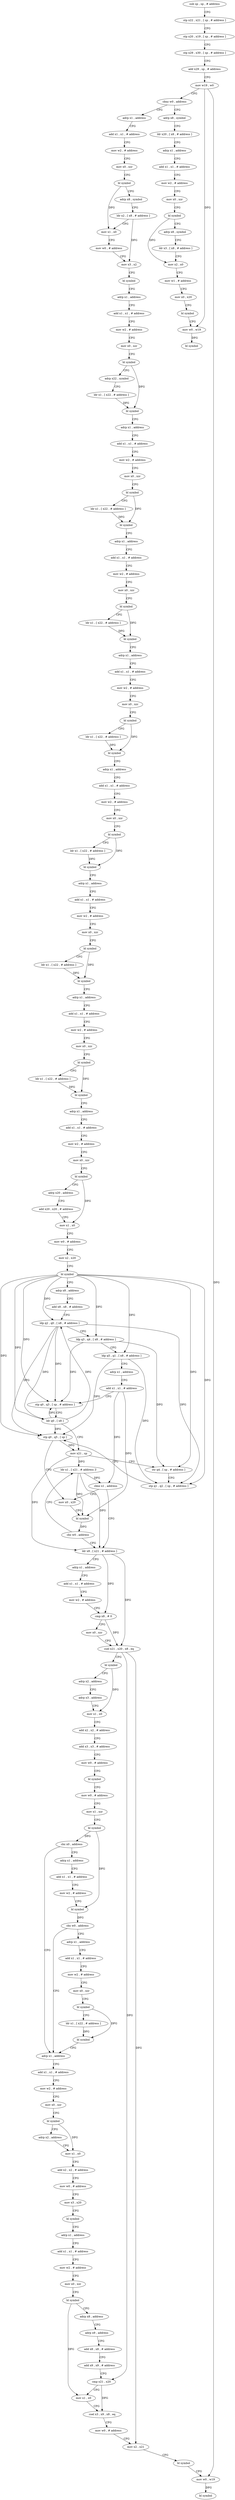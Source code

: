 digraph "func" {
"4199916" [label = "sub sp , sp , # address" ]
"4199920" [label = "stp x22 , x21 , [ sp , # address ]" ]
"4199924" [label = "stp x20 , x19 , [ sp , # address ]" ]
"4199928" [label = "stp x29 , x30 , [ sp , # address ]" ]
"4199932" [label = "add x29 , sp , # address" ]
"4199936" [label = "mov w19 , w0" ]
"4199940" [label = "cbnz w0 , address" ]
"4200540" [label = "adrp x8 , symbol" ]
"4199944" [label = "adrp x1 , address" ]
"4200544" [label = "ldr x20 , [ x8 , # address ]" ]
"4200548" [label = "adrp x1 , address" ]
"4200552" [label = "add x1 , x1 , # address" ]
"4200556" [label = "mov w2 , # address" ]
"4200560" [label = "mov x0 , xzr" ]
"4200564" [label = "bl symbol" ]
"4200568" [label = "adrp x8 , symbol" ]
"4200572" [label = "ldr x3 , [ x8 , # address ]" ]
"4200576" [label = "mov x2 , x0" ]
"4200580" [label = "mov w1 , # address" ]
"4200584" [label = "mov x0 , x20" ]
"4200588" [label = "bl symbol" ]
"4200592" [label = "mov w0 , w19" ]
"4200596" [label = "bl symbol" ]
"4199948" [label = "add x1 , x1 , # address" ]
"4199952" [label = "mov w2 , # address" ]
"4199956" [label = "mov x0 , xzr" ]
"4199960" [label = "bl symbol" ]
"4199964" [label = "adrp x8 , symbol" ]
"4199968" [label = "ldr x2 , [ x8 , # address ]" ]
"4199972" [label = "mov x1 , x0" ]
"4199976" [label = "mov w0 , # address" ]
"4199980" [label = "mov x3 , x2" ]
"4199984" [label = "bl symbol" ]
"4199988" [label = "adrp x1 , address" ]
"4199992" [label = "add x1 , x1 , # address" ]
"4199996" [label = "mov w2 , # address" ]
"4200000" [label = "mov x0 , xzr" ]
"4200004" [label = "bl symbol" ]
"4200008" [label = "adrp x22 , symbol" ]
"4200012" [label = "ldr x1 , [ x22 , # address ]" ]
"4200016" [label = "bl symbol" ]
"4200020" [label = "adrp x1 , address" ]
"4200024" [label = "add x1 , x1 , # address" ]
"4200028" [label = "mov w2 , # address" ]
"4200032" [label = "mov x0 , xzr" ]
"4200036" [label = "bl symbol" ]
"4200040" [label = "ldr x1 , [ x22 , # address ]" ]
"4200044" [label = "bl symbol" ]
"4200048" [label = "adrp x1 , address" ]
"4200052" [label = "add x1 , x1 , # address" ]
"4200056" [label = "mov w2 , # address" ]
"4200060" [label = "mov x0 , xzr" ]
"4200064" [label = "bl symbol" ]
"4200068" [label = "ldr x1 , [ x22 , # address ]" ]
"4200072" [label = "bl symbol" ]
"4200076" [label = "adrp x1 , address" ]
"4200080" [label = "add x1 , x1 , # address" ]
"4200084" [label = "mov w2 , # address" ]
"4200088" [label = "mov x0 , xzr" ]
"4200092" [label = "bl symbol" ]
"4200096" [label = "ldr x1 , [ x22 , # address ]" ]
"4200100" [label = "bl symbol" ]
"4200104" [label = "adrp x1 , address" ]
"4200108" [label = "add x1 , x1 , # address" ]
"4200112" [label = "mov w2 , # address" ]
"4200116" [label = "mov x0 , xzr" ]
"4200120" [label = "bl symbol" ]
"4200124" [label = "ldr x1 , [ x22 , # address ]" ]
"4200128" [label = "bl symbol" ]
"4200132" [label = "adrp x1 , address" ]
"4200136" [label = "add x1 , x1 , # address" ]
"4200140" [label = "mov w2 , # address" ]
"4200144" [label = "mov x0 , xzr" ]
"4200148" [label = "bl symbol" ]
"4200152" [label = "ldr x1 , [ x22 , # address ]" ]
"4200156" [label = "bl symbol" ]
"4200160" [label = "adrp x1 , address" ]
"4200164" [label = "add x1 , x1 , # address" ]
"4200168" [label = "mov w2 , # address" ]
"4200172" [label = "mov x0 , xzr" ]
"4200176" [label = "bl symbol" ]
"4200180" [label = "ldr x1 , [ x22 , # address ]" ]
"4200184" [label = "bl symbol" ]
"4200188" [label = "adrp x1 , address" ]
"4200192" [label = "add x1 , x1 , # address" ]
"4200196" [label = "mov w2 , # address" ]
"4200200" [label = "mov x0 , xzr" ]
"4200204" [label = "bl symbol" ]
"4200208" [label = "adrp x20 , address" ]
"4200212" [label = "add x20 , x20 , # address" ]
"4200216" [label = "mov x1 , x0" ]
"4200220" [label = "mov w0 , # address" ]
"4200224" [label = "mov x2 , x20" ]
"4200228" [label = "bl symbol" ]
"4200232" [label = "adrp x8 , address" ]
"4200236" [label = "add x8 , x8 , # address" ]
"4200240" [label = "ldp q2 , q0 , [ x8 , # address ]" ]
"4200244" [label = "ldp q3 , q4 , [ x8 , # address ]" ]
"4200248" [label = "ldp q5 , q1 , [ x8 , # address ]" ]
"4200252" [label = "adrp x1 , address" ]
"4200256" [label = "add x1 , x1 , # address" ]
"4200260" [label = "stp q0 , q3 , [ sp , # address ]" ]
"4200264" [label = "ldr q0 , [ x8 ]" ]
"4200268" [label = "mov x21 , sp" ]
"4200272" [label = "str q4 , [ sp , # address ]" ]
"4200276" [label = "stp q1 , q2 , [ sp , # address ]" ]
"4200280" [label = "stp q0 , q5 , [ sp ]" ]
"4200284" [label = "mov x0 , x20" ]
"4200304" [label = "ldr x8 , [ x21 , # address ]" ]
"4200308" [label = "adrp x1 , address" ]
"4200312" [label = "add x1 , x1 , # address" ]
"4200316" [label = "mov w2 , # address" ]
"4200320" [label = "cmp x8 , # 0" ]
"4200324" [label = "mov x0 , xzr" ]
"4200328" [label = "csel x21 , x20 , x8 , eq" ]
"4200332" [label = "bl symbol" ]
"4200336" [label = "adrp x2 , address" ]
"4200340" [label = "adrp x3 , address" ]
"4200344" [label = "mov x1 , x0" ]
"4200348" [label = "add x2 , x2 , # address" ]
"4200352" [label = "add x3 , x3 , # address" ]
"4200356" [label = "mov w0 , # address" ]
"4200360" [label = "bl symbol" ]
"4200364" [label = "mov w0 , # address" ]
"4200368" [label = "mov x1 , xzr" ]
"4200372" [label = "bl symbol" ]
"4200376" [label = "cbz x0 , address" ]
"4200428" [label = "adrp x1 , address" ]
"4200380" [label = "adrp x1 , address" ]
"4200296" [label = "ldr x1 , [ x21 , # address ]!" ]
"4200300" [label = "cbnz x1 , address" ]
"4200432" [label = "add x1 , x1 , # address" ]
"4200436" [label = "mov w2 , # address" ]
"4200440" [label = "mov x0 , xzr" ]
"4200444" [label = "bl symbol" ]
"4200448" [label = "adrp x2 , address" ]
"4200452" [label = "mov x1 , x0" ]
"4200456" [label = "add x2 , x2 , # address" ]
"4200460" [label = "mov w0 , # address" ]
"4200464" [label = "mov x3 , x20" ]
"4200468" [label = "bl symbol" ]
"4200472" [label = "adrp x1 , address" ]
"4200476" [label = "add x1 , x1 , # address" ]
"4200480" [label = "mov w2 , # address" ]
"4200484" [label = "mov x0 , xzr" ]
"4200488" [label = "bl symbol" ]
"4200492" [label = "adrp x8 , address" ]
"4200496" [label = "adrp x9 , address" ]
"4200500" [label = "add x8 , x8 , # address" ]
"4200504" [label = "add x9 , x9 , # address" ]
"4200508" [label = "cmp x21 , x20" ]
"4200512" [label = "mov x1 , x0" ]
"4200516" [label = "csel x3 , x9 , x8 , eq" ]
"4200520" [label = "mov w0 , # address" ]
"4200524" [label = "mov x2 , x21" ]
"4200528" [label = "bl symbol" ]
"4200532" [label = "mov w0 , w19" ]
"4200536" [label = "bl symbol" ]
"4200384" [label = "add x1 , x1 , # address" ]
"4200388" [label = "mov w2 , # address" ]
"4200392" [label = "bl symbol" ]
"4200396" [label = "cbz w0 , address" ]
"4200400" [label = "adrp x1 , address" ]
"4200288" [label = "bl symbol" ]
"4200292" [label = "cbz w0 , address" ]
"4200404" [label = "add x1 , x1 , # address" ]
"4200408" [label = "mov w2 , # address" ]
"4200412" [label = "mov x0 , xzr" ]
"4200416" [label = "bl symbol" ]
"4200420" [label = "ldr x1 , [ x22 , # address ]" ]
"4200424" [label = "bl symbol" ]
"4199916" -> "4199920" [ label = "CFG" ]
"4199920" -> "4199924" [ label = "CFG" ]
"4199924" -> "4199928" [ label = "CFG" ]
"4199928" -> "4199932" [ label = "CFG" ]
"4199932" -> "4199936" [ label = "CFG" ]
"4199936" -> "4199940" [ label = "CFG" ]
"4199936" -> "4200592" [ label = "DFG" ]
"4199936" -> "4200532" [ label = "DFG" ]
"4199940" -> "4200540" [ label = "CFG" ]
"4199940" -> "4199944" [ label = "CFG" ]
"4200540" -> "4200544" [ label = "CFG" ]
"4199944" -> "4199948" [ label = "CFG" ]
"4200544" -> "4200548" [ label = "CFG" ]
"4200548" -> "4200552" [ label = "CFG" ]
"4200552" -> "4200556" [ label = "CFG" ]
"4200556" -> "4200560" [ label = "CFG" ]
"4200560" -> "4200564" [ label = "CFG" ]
"4200564" -> "4200568" [ label = "CFG" ]
"4200564" -> "4200576" [ label = "DFG" ]
"4200568" -> "4200572" [ label = "CFG" ]
"4200572" -> "4200576" [ label = "CFG" ]
"4200576" -> "4200580" [ label = "CFG" ]
"4200580" -> "4200584" [ label = "CFG" ]
"4200584" -> "4200588" [ label = "CFG" ]
"4200588" -> "4200592" [ label = "CFG" ]
"4200592" -> "4200596" [ label = "DFG" ]
"4199948" -> "4199952" [ label = "CFG" ]
"4199952" -> "4199956" [ label = "CFG" ]
"4199956" -> "4199960" [ label = "CFG" ]
"4199960" -> "4199964" [ label = "CFG" ]
"4199960" -> "4199972" [ label = "DFG" ]
"4199964" -> "4199968" [ label = "CFG" ]
"4199968" -> "4199972" [ label = "CFG" ]
"4199968" -> "4199980" [ label = "DFG" ]
"4199972" -> "4199976" [ label = "CFG" ]
"4199976" -> "4199980" [ label = "CFG" ]
"4199980" -> "4199984" [ label = "CFG" ]
"4199984" -> "4199988" [ label = "CFG" ]
"4199988" -> "4199992" [ label = "CFG" ]
"4199992" -> "4199996" [ label = "CFG" ]
"4199996" -> "4200000" [ label = "CFG" ]
"4200000" -> "4200004" [ label = "CFG" ]
"4200004" -> "4200008" [ label = "CFG" ]
"4200004" -> "4200016" [ label = "DFG" ]
"4200008" -> "4200012" [ label = "CFG" ]
"4200012" -> "4200016" [ label = "DFG" ]
"4200016" -> "4200020" [ label = "CFG" ]
"4200020" -> "4200024" [ label = "CFG" ]
"4200024" -> "4200028" [ label = "CFG" ]
"4200028" -> "4200032" [ label = "CFG" ]
"4200032" -> "4200036" [ label = "CFG" ]
"4200036" -> "4200040" [ label = "CFG" ]
"4200036" -> "4200044" [ label = "DFG" ]
"4200040" -> "4200044" [ label = "DFG" ]
"4200044" -> "4200048" [ label = "CFG" ]
"4200048" -> "4200052" [ label = "CFG" ]
"4200052" -> "4200056" [ label = "CFG" ]
"4200056" -> "4200060" [ label = "CFG" ]
"4200060" -> "4200064" [ label = "CFG" ]
"4200064" -> "4200068" [ label = "CFG" ]
"4200064" -> "4200072" [ label = "DFG" ]
"4200068" -> "4200072" [ label = "DFG" ]
"4200072" -> "4200076" [ label = "CFG" ]
"4200076" -> "4200080" [ label = "CFG" ]
"4200080" -> "4200084" [ label = "CFG" ]
"4200084" -> "4200088" [ label = "CFG" ]
"4200088" -> "4200092" [ label = "CFG" ]
"4200092" -> "4200096" [ label = "CFG" ]
"4200092" -> "4200100" [ label = "DFG" ]
"4200096" -> "4200100" [ label = "DFG" ]
"4200100" -> "4200104" [ label = "CFG" ]
"4200104" -> "4200108" [ label = "CFG" ]
"4200108" -> "4200112" [ label = "CFG" ]
"4200112" -> "4200116" [ label = "CFG" ]
"4200116" -> "4200120" [ label = "CFG" ]
"4200120" -> "4200124" [ label = "CFG" ]
"4200120" -> "4200128" [ label = "DFG" ]
"4200124" -> "4200128" [ label = "DFG" ]
"4200128" -> "4200132" [ label = "CFG" ]
"4200132" -> "4200136" [ label = "CFG" ]
"4200136" -> "4200140" [ label = "CFG" ]
"4200140" -> "4200144" [ label = "CFG" ]
"4200144" -> "4200148" [ label = "CFG" ]
"4200148" -> "4200152" [ label = "CFG" ]
"4200148" -> "4200156" [ label = "DFG" ]
"4200152" -> "4200156" [ label = "DFG" ]
"4200156" -> "4200160" [ label = "CFG" ]
"4200160" -> "4200164" [ label = "CFG" ]
"4200164" -> "4200168" [ label = "CFG" ]
"4200168" -> "4200172" [ label = "CFG" ]
"4200172" -> "4200176" [ label = "CFG" ]
"4200176" -> "4200180" [ label = "CFG" ]
"4200176" -> "4200184" [ label = "DFG" ]
"4200180" -> "4200184" [ label = "DFG" ]
"4200184" -> "4200188" [ label = "CFG" ]
"4200188" -> "4200192" [ label = "CFG" ]
"4200192" -> "4200196" [ label = "CFG" ]
"4200196" -> "4200200" [ label = "CFG" ]
"4200200" -> "4200204" [ label = "CFG" ]
"4200204" -> "4200208" [ label = "CFG" ]
"4200204" -> "4200216" [ label = "DFG" ]
"4200208" -> "4200212" [ label = "CFG" ]
"4200212" -> "4200216" [ label = "CFG" ]
"4200216" -> "4200220" [ label = "CFG" ]
"4200220" -> "4200224" [ label = "CFG" ]
"4200224" -> "4200228" [ label = "CFG" ]
"4200228" -> "4200232" [ label = "CFG" ]
"4200228" -> "4200240" [ label = "DFG" ]
"4200228" -> "4200260" [ label = "DFG" ]
"4200228" -> "4200264" [ label = "DFG" ]
"4200228" -> "4200280" [ label = "DFG" ]
"4200228" -> "4200248" [ label = "DFG" ]
"4200228" -> "4200276" [ label = "DFG" ]
"4200228" -> "4200244" [ label = "DFG" ]
"4200228" -> "4200272" [ label = "DFG" ]
"4200232" -> "4200236" [ label = "CFG" ]
"4200236" -> "4200240" [ label = "CFG" ]
"4200240" -> "4200244" [ label = "CFG" ]
"4200240" -> "4200260" [ label = "DFG" ]
"4200240" -> "4200264" [ label = "DFG" ]
"4200240" -> "4200276" [ label = "DFG" ]
"4200240" -> "4200280" [ label = "DFG" ]
"4200244" -> "4200248" [ label = "CFG" ]
"4200244" -> "4200260" [ label = "DFG" ]
"4200244" -> "4200272" [ label = "DFG" ]
"4200248" -> "4200252" [ label = "CFG" ]
"4200248" -> "4200276" [ label = "DFG" ]
"4200248" -> "4200280" [ label = "DFG" ]
"4200252" -> "4200256" [ label = "CFG" ]
"4200256" -> "4200260" [ label = "CFG" ]
"4200256" -> "4200288" [ label = "DFG" ]
"4200256" -> "4200300" [ label = "DFG" ]
"4200260" -> "4200264" [ label = "CFG" ]
"4200264" -> "4200268" [ label = "CFG" ]
"4200264" -> "4200240" [ label = "DFG" ]
"4200264" -> "4200260" [ label = "DFG" ]
"4200264" -> "4200280" [ label = "DFG" ]
"4200268" -> "4200272" [ label = "CFG" ]
"4200268" -> "4200304" [ label = "DFG" ]
"4200268" -> "4200296" [ label = "DFG" ]
"4200272" -> "4200276" [ label = "CFG" ]
"4200276" -> "4200280" [ label = "CFG" ]
"4200280" -> "4200284" [ label = "CFG" ]
"4200280" -> "4200268" [ label = "DFG" ]
"4200284" -> "4200288" [ label = "CFG" ]
"4200304" -> "4200308" [ label = "CFG" ]
"4200304" -> "4200320" [ label = "DFG" ]
"4200304" -> "4200328" [ label = "DFG" ]
"4200308" -> "4200312" [ label = "CFG" ]
"4200312" -> "4200316" [ label = "CFG" ]
"4200316" -> "4200320" [ label = "CFG" ]
"4200320" -> "4200324" [ label = "CFG" ]
"4200320" -> "4200328" [ label = "DFG" ]
"4200324" -> "4200328" [ label = "CFG" ]
"4200328" -> "4200332" [ label = "CFG" ]
"4200328" -> "4200508" [ label = "DFG" ]
"4200328" -> "4200524" [ label = "DFG" ]
"4200332" -> "4200336" [ label = "CFG" ]
"4200332" -> "4200344" [ label = "DFG" ]
"4200336" -> "4200340" [ label = "CFG" ]
"4200340" -> "4200344" [ label = "CFG" ]
"4200344" -> "4200348" [ label = "CFG" ]
"4200348" -> "4200352" [ label = "CFG" ]
"4200352" -> "4200356" [ label = "CFG" ]
"4200356" -> "4200360" [ label = "CFG" ]
"4200360" -> "4200364" [ label = "CFG" ]
"4200364" -> "4200368" [ label = "CFG" ]
"4200368" -> "4200372" [ label = "CFG" ]
"4200372" -> "4200376" [ label = "DFG" ]
"4200372" -> "4200392" [ label = "DFG" ]
"4200376" -> "4200428" [ label = "CFG" ]
"4200376" -> "4200380" [ label = "CFG" ]
"4200428" -> "4200432" [ label = "CFG" ]
"4200380" -> "4200384" [ label = "CFG" ]
"4200296" -> "4200300" [ label = "DFG" ]
"4200296" -> "4200288" [ label = "DFG" ]
"4200296" -> "4200304" [ label = "DFG" ]
"4200300" -> "4200284" [ label = "CFG" ]
"4200300" -> "4200304" [ label = "CFG" ]
"4200432" -> "4200436" [ label = "CFG" ]
"4200436" -> "4200440" [ label = "CFG" ]
"4200440" -> "4200444" [ label = "CFG" ]
"4200444" -> "4200448" [ label = "CFG" ]
"4200444" -> "4200452" [ label = "DFG" ]
"4200448" -> "4200452" [ label = "CFG" ]
"4200452" -> "4200456" [ label = "CFG" ]
"4200456" -> "4200460" [ label = "CFG" ]
"4200460" -> "4200464" [ label = "CFG" ]
"4200464" -> "4200468" [ label = "CFG" ]
"4200468" -> "4200472" [ label = "CFG" ]
"4200472" -> "4200476" [ label = "CFG" ]
"4200476" -> "4200480" [ label = "CFG" ]
"4200480" -> "4200484" [ label = "CFG" ]
"4200484" -> "4200488" [ label = "CFG" ]
"4200488" -> "4200492" [ label = "CFG" ]
"4200488" -> "4200512" [ label = "DFG" ]
"4200492" -> "4200496" [ label = "CFG" ]
"4200496" -> "4200500" [ label = "CFG" ]
"4200500" -> "4200504" [ label = "CFG" ]
"4200504" -> "4200508" [ label = "CFG" ]
"4200508" -> "4200512" [ label = "CFG" ]
"4200508" -> "4200516" [ label = "DFG" ]
"4200512" -> "4200516" [ label = "CFG" ]
"4200516" -> "4200520" [ label = "CFG" ]
"4200520" -> "4200524" [ label = "CFG" ]
"4200524" -> "4200528" [ label = "CFG" ]
"4200528" -> "4200532" [ label = "CFG" ]
"4200532" -> "4200536" [ label = "DFG" ]
"4200384" -> "4200388" [ label = "CFG" ]
"4200388" -> "4200392" [ label = "CFG" ]
"4200392" -> "4200396" [ label = "DFG" ]
"4200396" -> "4200428" [ label = "CFG" ]
"4200396" -> "4200400" [ label = "CFG" ]
"4200400" -> "4200404" [ label = "CFG" ]
"4200288" -> "4200292" [ label = "DFG" ]
"4200292" -> "4200304" [ label = "CFG" ]
"4200292" -> "4200296" [ label = "CFG" ]
"4200404" -> "4200408" [ label = "CFG" ]
"4200408" -> "4200412" [ label = "CFG" ]
"4200412" -> "4200416" [ label = "CFG" ]
"4200416" -> "4200420" [ label = "CFG" ]
"4200416" -> "4200424" [ label = "DFG" ]
"4200420" -> "4200424" [ label = "DFG" ]
"4200424" -> "4200428" [ label = "CFG" ]
}

